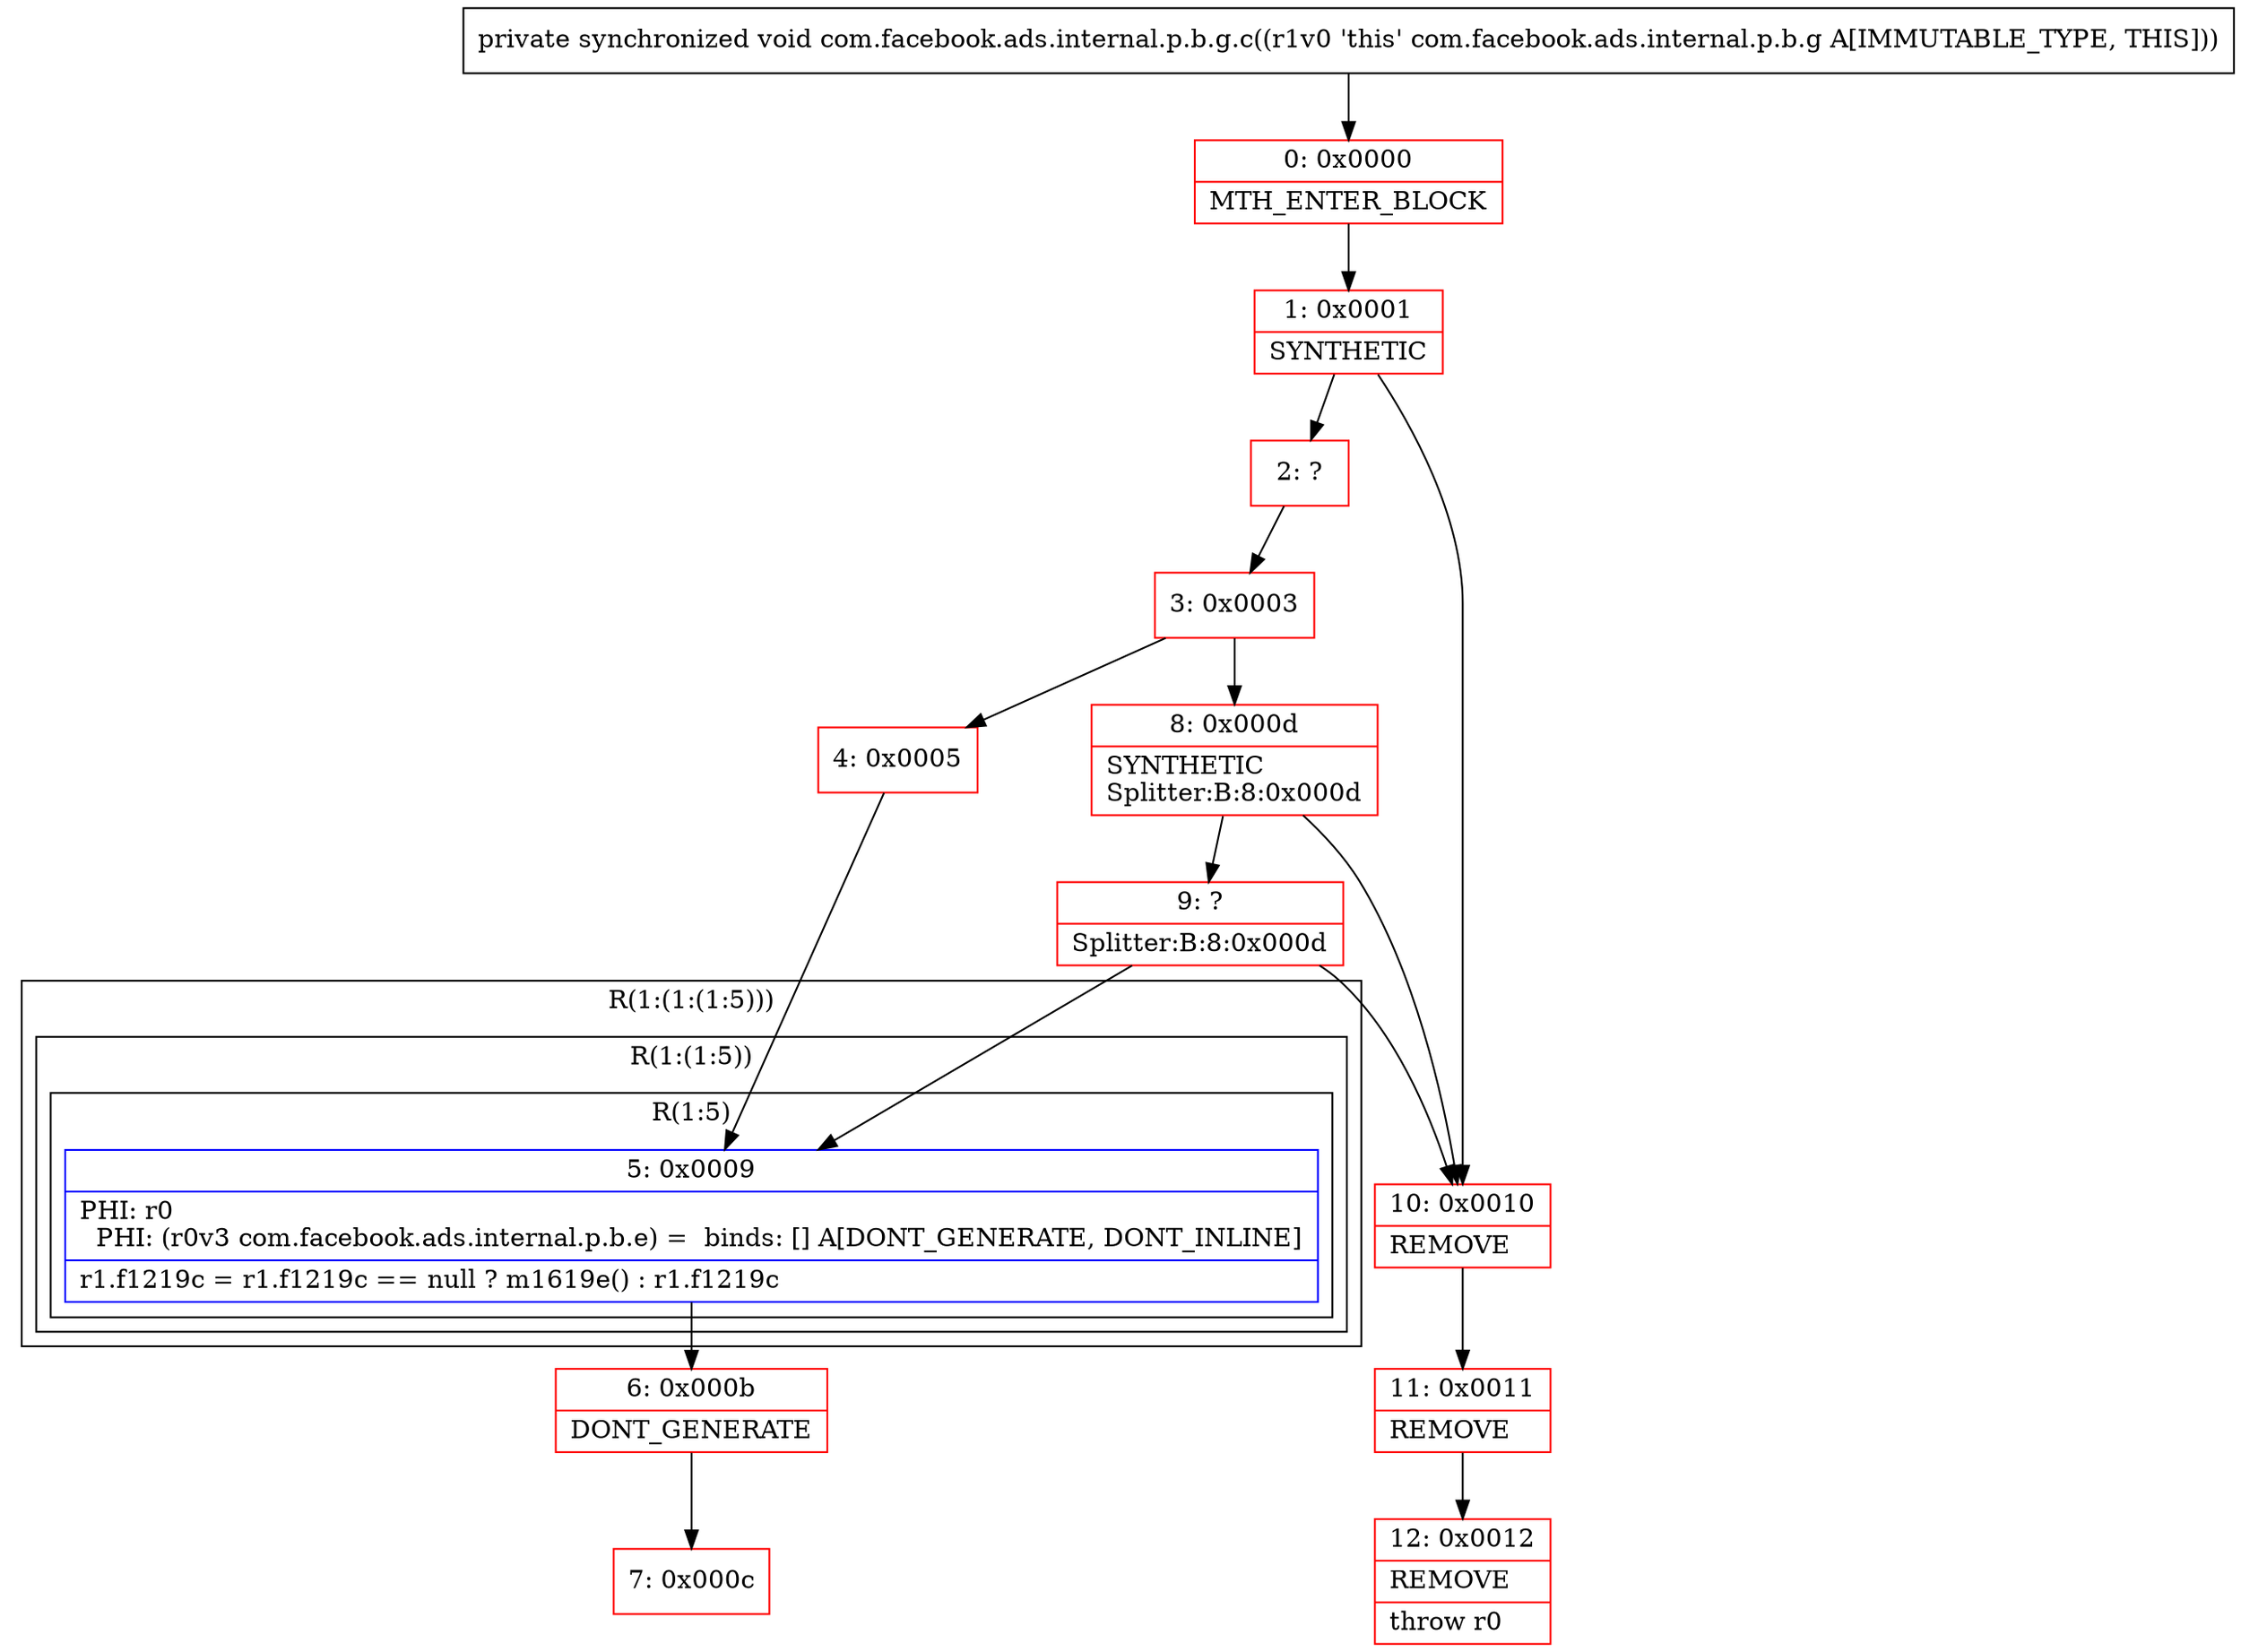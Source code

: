 digraph "CFG forcom.facebook.ads.internal.p.b.g.c()V" {
subgraph cluster_Region_1311428764 {
label = "R(1:(1:(1:5)))";
node [shape=record,color=blue];
subgraph cluster_Region_1642698350 {
label = "R(1:(1:5))";
node [shape=record,color=blue];
subgraph cluster_Region_753715431 {
label = "R(1:5)";
node [shape=record,color=blue];
Node_5 [shape=record,label="{5\:\ 0x0009|PHI: r0 \l  PHI: (r0v3 com.facebook.ads.internal.p.b.e) =  binds: [] A[DONT_GENERATE, DONT_INLINE]\l|r1.f1219c = r1.f1219c == null ? m1619e() : r1.f1219c\l}"];
}
}
}
Node_0 [shape=record,color=red,label="{0\:\ 0x0000|MTH_ENTER_BLOCK\l}"];
Node_1 [shape=record,color=red,label="{1\:\ 0x0001|SYNTHETIC\l}"];
Node_2 [shape=record,color=red,label="{2\:\ ?}"];
Node_3 [shape=record,color=red,label="{3\:\ 0x0003}"];
Node_4 [shape=record,color=red,label="{4\:\ 0x0005}"];
Node_6 [shape=record,color=red,label="{6\:\ 0x000b|DONT_GENERATE\l}"];
Node_7 [shape=record,color=red,label="{7\:\ 0x000c}"];
Node_8 [shape=record,color=red,label="{8\:\ 0x000d|SYNTHETIC\lSplitter:B:8:0x000d\l}"];
Node_9 [shape=record,color=red,label="{9\:\ ?|Splitter:B:8:0x000d\l}"];
Node_10 [shape=record,color=red,label="{10\:\ 0x0010|REMOVE\l}"];
Node_11 [shape=record,color=red,label="{11\:\ 0x0011|REMOVE\l}"];
Node_12 [shape=record,color=red,label="{12\:\ 0x0012|REMOVE\l|throw r0\l}"];
MethodNode[shape=record,label="{private synchronized void com.facebook.ads.internal.p.b.g.c((r1v0 'this' com.facebook.ads.internal.p.b.g A[IMMUTABLE_TYPE, THIS])) }"];
MethodNode -> Node_0;
Node_5 -> Node_6;
Node_0 -> Node_1;
Node_1 -> Node_2;
Node_1 -> Node_10;
Node_2 -> Node_3;
Node_3 -> Node_4;
Node_3 -> Node_8;
Node_4 -> Node_5;
Node_6 -> Node_7;
Node_8 -> Node_9;
Node_8 -> Node_10;
Node_9 -> Node_10;
Node_9 -> Node_5;
Node_10 -> Node_11;
Node_11 -> Node_12;
}

